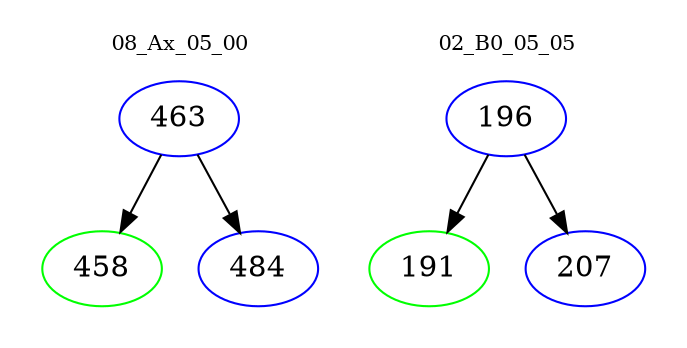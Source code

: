 digraph{
subgraph cluster_0 {
color = white
label = "08_Ax_05_00";
fontsize=10;
T0_463 [label="463", color="blue"]
T0_463 -> T0_458 [color="black"]
T0_458 [label="458", color="green"]
T0_463 -> T0_484 [color="black"]
T0_484 [label="484", color="blue"]
}
subgraph cluster_1 {
color = white
label = "02_B0_05_05";
fontsize=10;
T1_196 [label="196", color="blue"]
T1_196 -> T1_191 [color="black"]
T1_191 [label="191", color="green"]
T1_196 -> T1_207 [color="black"]
T1_207 [label="207", color="blue"]
}
}
